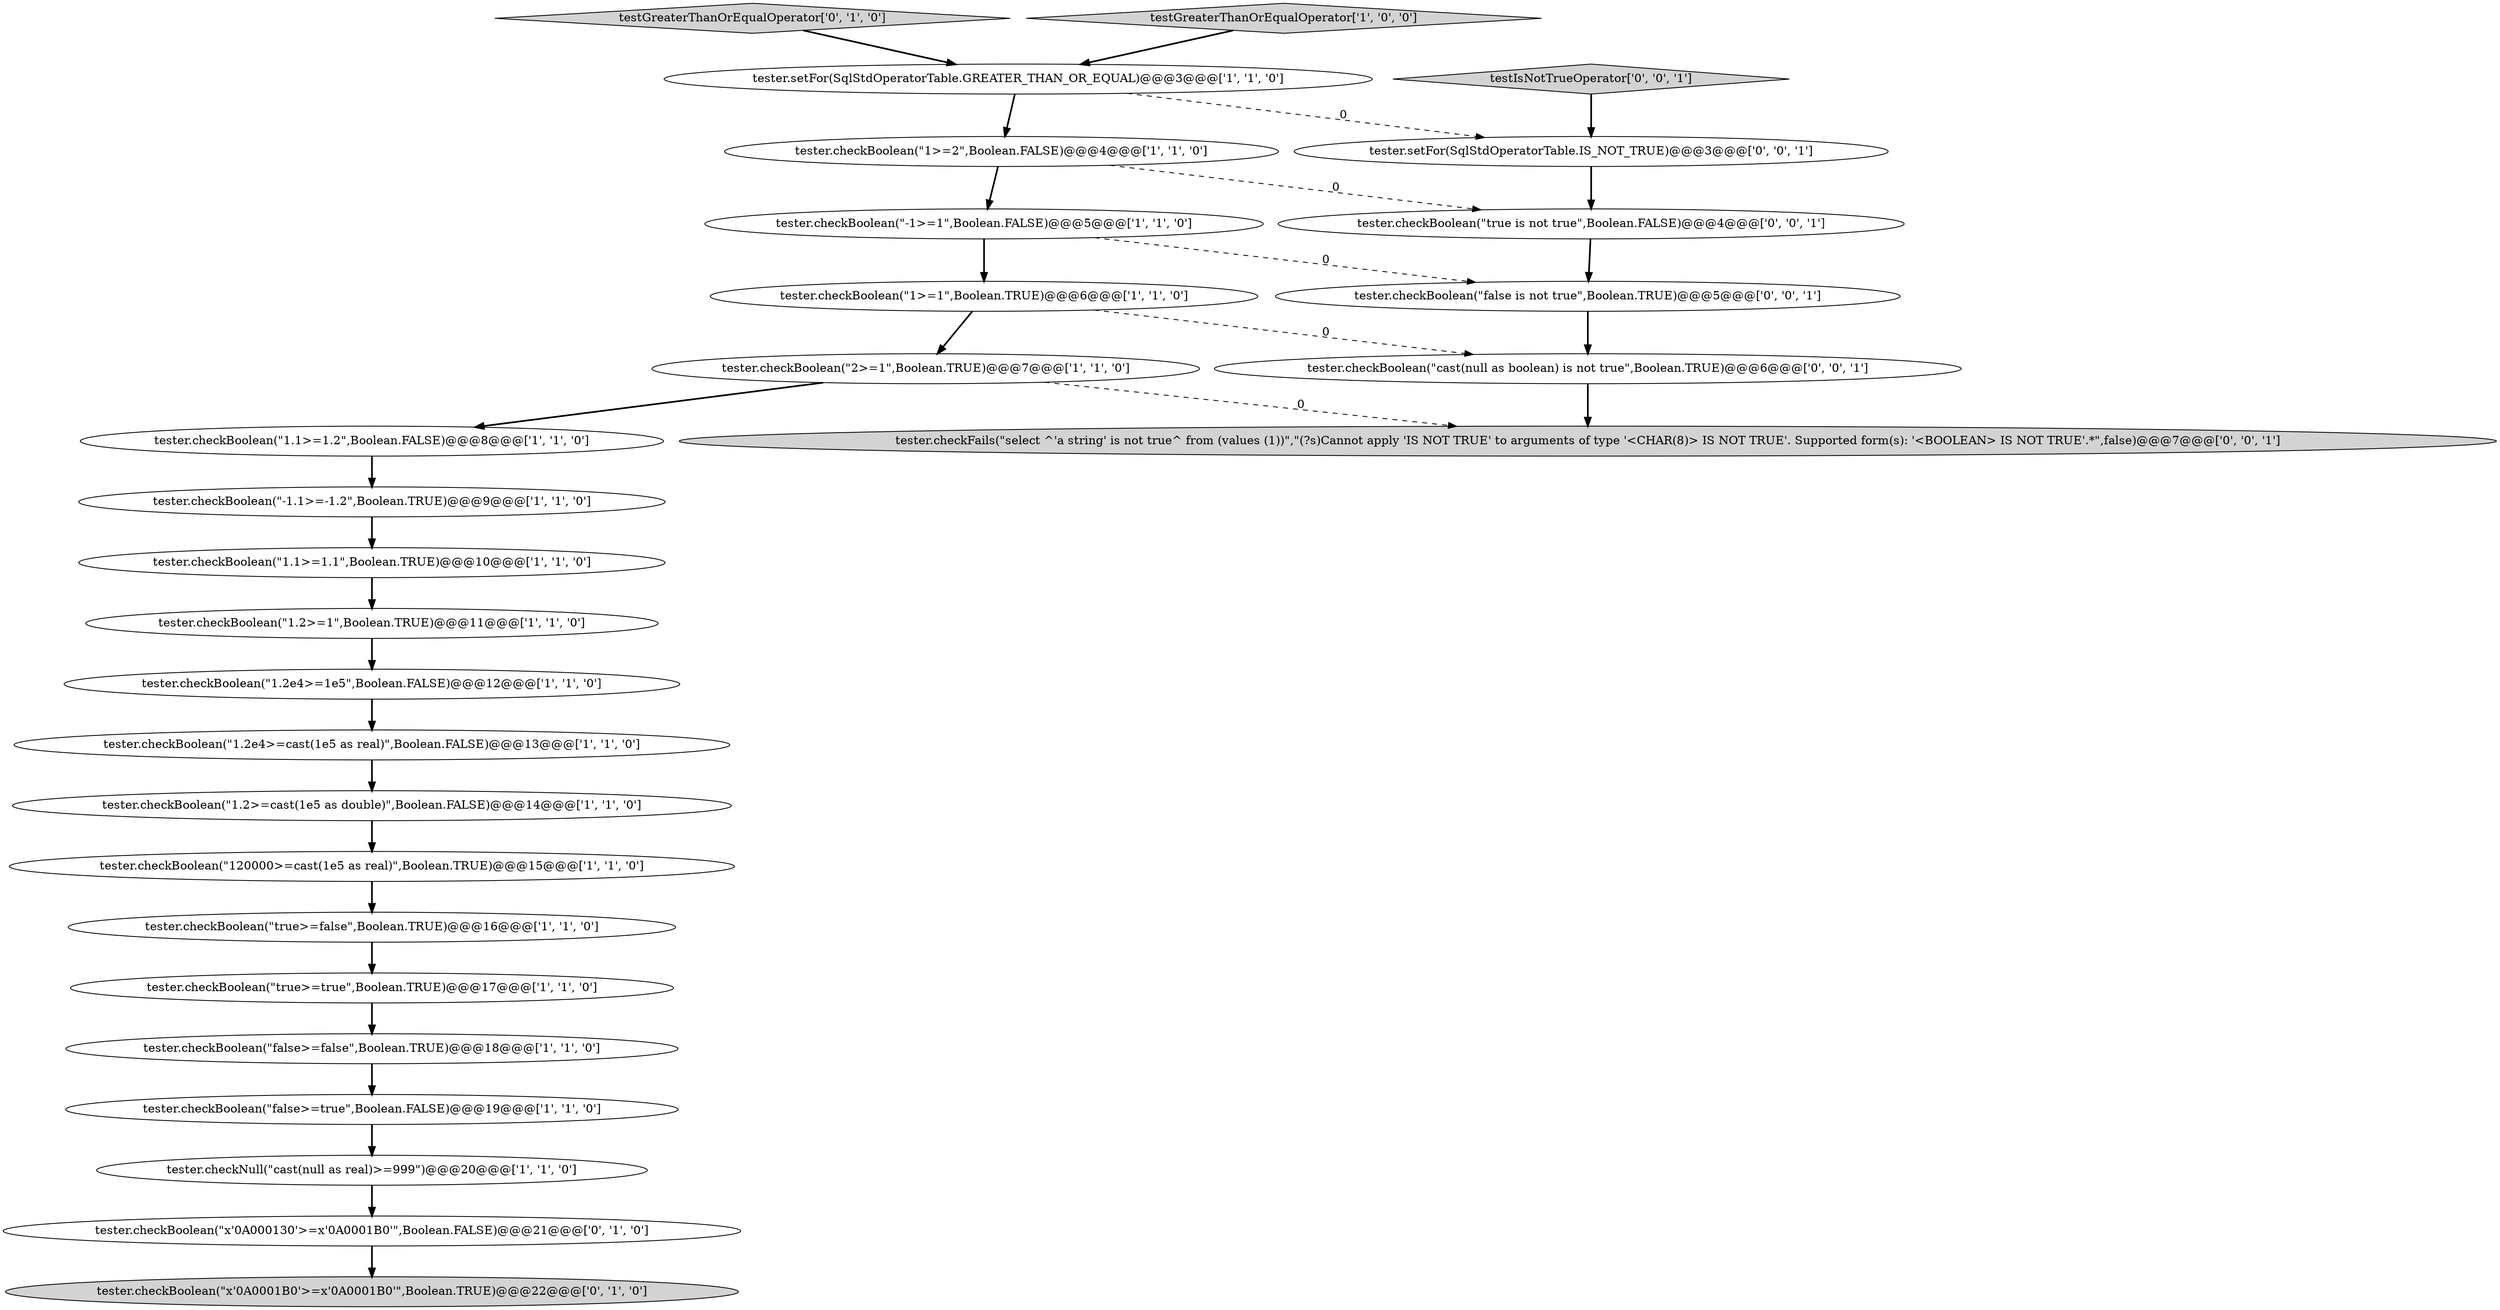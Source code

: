 digraph {
2 [style = filled, label = "tester.checkBoolean(\"1.1>=1.1\",Boolean.TRUE)@@@10@@@['1', '1', '0']", fillcolor = white, shape = ellipse image = "AAA0AAABBB1BBB"];
11 [style = filled, label = "tester.checkBoolean(\"2>=1\",Boolean.TRUE)@@@7@@@['1', '1', '0']", fillcolor = white, shape = ellipse image = "AAA0AAABBB1BBB"];
20 [style = filled, label = "tester.checkBoolean(\"x'0A000130'>=x'0A0001B0'\",Boolean.FALSE)@@@21@@@['0', '1', '0']", fillcolor = white, shape = ellipse image = "AAA1AAABBB2BBB"];
21 [style = filled, label = "tester.checkBoolean(\"x'0A0001B0'>=x'0A0001B0'\",Boolean.TRUE)@@@22@@@['0', '1', '0']", fillcolor = lightgray, shape = ellipse image = "AAA1AAABBB2BBB"];
18 [style = filled, label = "tester.setFor(SqlStdOperatorTable.GREATER_THAN_OR_EQUAL)@@@3@@@['1', '1', '0']", fillcolor = white, shape = ellipse image = "AAA0AAABBB1BBB"];
25 [style = filled, label = "tester.checkBoolean(\"true is not true\",Boolean.FALSE)@@@4@@@['0', '0', '1']", fillcolor = white, shape = ellipse image = "AAA0AAABBB3BBB"];
19 [style = filled, label = "testGreaterThanOrEqualOperator['0', '1', '0']", fillcolor = lightgray, shape = diamond image = "AAA0AAABBB2BBB"];
13 [style = filled, label = "tester.checkBoolean(\"1.2>=cast(1e5 as double)\",Boolean.FALSE)@@@14@@@['1', '1', '0']", fillcolor = white, shape = ellipse image = "AAA0AAABBB1BBB"];
24 [style = filled, label = "tester.checkBoolean(\"false is not true\",Boolean.TRUE)@@@5@@@['0', '0', '1']", fillcolor = white, shape = ellipse image = "AAA0AAABBB3BBB"];
10 [style = filled, label = "tester.checkBoolean(\"true>=true\",Boolean.TRUE)@@@17@@@['1', '1', '0']", fillcolor = white, shape = ellipse image = "AAA0AAABBB1BBB"];
23 [style = filled, label = "tester.checkFails(\"select ^'a string' is not true^ from (values (1))\",\"(?s)Cannot apply 'IS NOT TRUE' to arguments of type '<CHAR\(8\)> IS NOT TRUE'. Supported form\(s\): '<BOOLEAN> IS NOT TRUE'.*\",false)@@@7@@@['0', '0', '1']", fillcolor = lightgray, shape = ellipse image = "AAA0AAABBB3BBB"];
9 [style = filled, label = "testGreaterThanOrEqualOperator['1', '0', '0']", fillcolor = lightgray, shape = diamond image = "AAA0AAABBB1BBB"];
16 [style = filled, label = "tester.checkBoolean(\"-1.1>=-1.2\",Boolean.TRUE)@@@9@@@['1', '1', '0']", fillcolor = white, shape = ellipse image = "AAA0AAABBB1BBB"];
1 [style = filled, label = "tester.checkBoolean(\"1.2e4>=1e5\",Boolean.FALSE)@@@12@@@['1', '1', '0']", fillcolor = white, shape = ellipse image = "AAA0AAABBB1BBB"];
27 [style = filled, label = "testIsNotTrueOperator['0', '0', '1']", fillcolor = lightgray, shape = diamond image = "AAA0AAABBB3BBB"];
3 [style = filled, label = "tester.checkBoolean(\"1.2e4>=cast(1e5 as real)\",Boolean.FALSE)@@@13@@@['1', '1', '0']", fillcolor = white, shape = ellipse image = "AAA0AAABBB1BBB"];
5 [style = filled, label = "tester.checkBoolean(\"1>=1\",Boolean.TRUE)@@@6@@@['1', '1', '0']", fillcolor = white, shape = ellipse image = "AAA0AAABBB1BBB"];
26 [style = filled, label = "tester.setFor(SqlStdOperatorTable.IS_NOT_TRUE)@@@3@@@['0', '0', '1']", fillcolor = white, shape = ellipse image = "AAA0AAABBB3BBB"];
17 [style = filled, label = "tester.checkBoolean(\"120000>=cast(1e5 as real)\",Boolean.TRUE)@@@15@@@['1', '1', '0']", fillcolor = white, shape = ellipse image = "AAA0AAABBB1BBB"];
7 [style = filled, label = "tester.checkBoolean(\"1.2>=1\",Boolean.TRUE)@@@11@@@['1', '1', '0']", fillcolor = white, shape = ellipse image = "AAA0AAABBB1BBB"];
12 [style = filled, label = "tester.checkBoolean(\"true>=false\",Boolean.TRUE)@@@16@@@['1', '1', '0']", fillcolor = white, shape = ellipse image = "AAA0AAABBB1BBB"];
4 [style = filled, label = "tester.checkBoolean(\"false>=false\",Boolean.TRUE)@@@18@@@['1', '1', '0']", fillcolor = white, shape = ellipse image = "AAA0AAABBB1BBB"];
22 [style = filled, label = "tester.checkBoolean(\"cast(null as boolean) is not true\",Boolean.TRUE)@@@6@@@['0', '0', '1']", fillcolor = white, shape = ellipse image = "AAA0AAABBB3BBB"];
15 [style = filled, label = "tester.checkBoolean(\"1.1>=1.2\",Boolean.FALSE)@@@8@@@['1', '1', '0']", fillcolor = white, shape = ellipse image = "AAA0AAABBB1BBB"];
0 [style = filled, label = "tester.checkBoolean(\"false>=true\",Boolean.FALSE)@@@19@@@['1', '1', '0']", fillcolor = white, shape = ellipse image = "AAA0AAABBB1BBB"];
8 [style = filled, label = "tester.checkNull(\"cast(null as real)>=999\")@@@20@@@['1', '1', '0']", fillcolor = white, shape = ellipse image = "AAA0AAABBB1BBB"];
14 [style = filled, label = "tester.checkBoolean(\"-1>=1\",Boolean.FALSE)@@@5@@@['1', '1', '0']", fillcolor = white, shape = ellipse image = "AAA0AAABBB1BBB"];
6 [style = filled, label = "tester.checkBoolean(\"1>=2\",Boolean.FALSE)@@@4@@@['1', '1', '0']", fillcolor = white, shape = ellipse image = "AAA0AAABBB1BBB"];
9->18 [style = bold, label=""];
14->5 [style = bold, label=""];
5->22 [style = dashed, label="0"];
2->7 [style = bold, label=""];
13->17 [style = bold, label=""];
25->24 [style = bold, label=""];
17->12 [style = bold, label=""];
11->15 [style = bold, label=""];
0->8 [style = bold, label=""];
3->13 [style = bold, label=""];
11->23 [style = dashed, label="0"];
24->22 [style = bold, label=""];
16->2 [style = bold, label=""];
20->21 [style = bold, label=""];
12->10 [style = bold, label=""];
26->25 [style = bold, label=""];
1->3 [style = bold, label=""];
6->14 [style = bold, label=""];
14->24 [style = dashed, label="0"];
5->11 [style = bold, label=""];
10->4 [style = bold, label=""];
27->26 [style = bold, label=""];
15->16 [style = bold, label=""];
18->26 [style = dashed, label="0"];
7->1 [style = bold, label=""];
22->23 [style = bold, label=""];
19->18 [style = bold, label=""];
6->25 [style = dashed, label="0"];
8->20 [style = bold, label=""];
18->6 [style = bold, label=""];
4->0 [style = bold, label=""];
}
